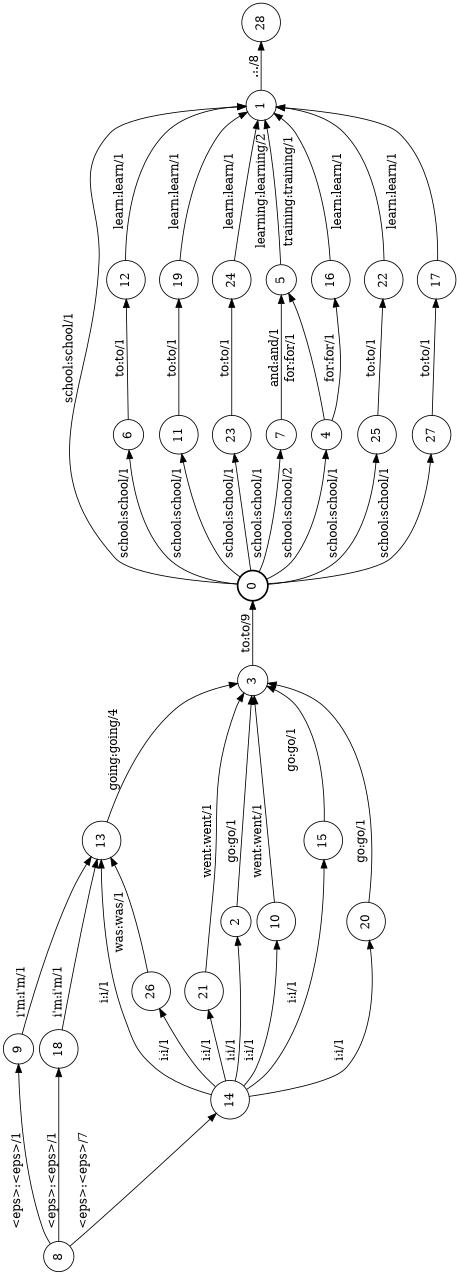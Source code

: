 digraph FST {
rankdir = LR;
size = "8.5,11";
label = "";
center = 1;
orientation = Landscape;
ranksep = "0.4";
nodesep = "0.25";
0 [label = "0", shape = circle, style = bold, fontsize = 14]
	0 -> 1 [label = "school:school/1", fontsize = 14];
	0 -> 6 [label = "school:school/1", fontsize = 14];
	0 -> 11 [label = "school:school/1", fontsize = 14];
	0 -> 23 [label = "school:school/1", fontsize = 14];
	0 -> 7 [label = "school:school/1", fontsize = 14];
	0 -> 4 [label = "school:school/2", fontsize = 14];
	0 -> 25 [label = "school:school/1", fontsize = 14];
	0 -> 27 [label = "school:school/1", fontsize = 14];
1 [label = "1", shape = circle, style = solid, fontsize = 14]
	1 -> 28 [label = ".:./8", fontsize = 14];
2 [label = "2", shape = circle, style = solid, fontsize = 14]
	2 -> 3 [label = "go:go/1", fontsize = 14];
3 [label = "3", shape = circle, style = solid, fontsize = 14]
	3 -> 0 [label = "to:to/9", fontsize = 14];
4 [label = "4", shape = circle, style = solid, fontsize = 14]
	4 -> 5 [label = "for:for/1", fontsize = 14];
	4 -> 16 [label = "for:for/1", fontsize = 14];
5 [label = "5", shape = circle, style = solid, fontsize = 14]
	5 -> 1 [label = "learning:learning/2", fontsize = 14];
6 [label = "6", shape = circle, style = solid, fontsize = 14]
	6 -> 12 [label = "to:to/1", fontsize = 14];
7 [label = "7", shape = circle, style = solid, fontsize = 14]
	7 -> 5 [label = "and:and/1", fontsize = 14];
8 [label = "8", shape = circle, style = solid, fontsize = 14]
	8 -> 9 [label = "<eps>:<eps>/1", fontsize = 14];
	8 -> 18 [label = "<eps>:<eps>/1", fontsize = 14];
	8 -> 14 [label = "<eps>:<eps>/7", fontsize = 14];
9 [label = "9", shape = circle, style = solid, fontsize = 14]
	9 -> 13 [label = "i'm:i'm/1", fontsize = 14];
10 [label = "10", shape = circle, style = solid, fontsize = 14]
	10 -> 3 [label = "went:went/1", fontsize = 14];
11 [label = "11", shape = circle, style = solid, fontsize = 14]
	11 -> 19 [label = "to:to/1", fontsize = 14];
12 [label = "12", shape = circle, style = solid, fontsize = 14]
	12 -> 1 [label = "learn:learn/1", fontsize = 14];
13 [label = "13", shape = circle, style = solid, fontsize = 14]
	13 -> 3 [label = "going:going/4", fontsize = 14];
14 [label = "14", shape = circle, style = solid, fontsize = 14]
	14 -> 15 [label = "i:i/1", fontsize = 14];
	14 -> 13 [label = "i:i/1", fontsize = 14];
	14 -> 20 [label = "i:i/1", fontsize = 14];
	14 -> 21 [label = "i:i/1", fontsize = 14];
	14 -> 2 [label = "i:i/1", fontsize = 14];
	14 -> 10 [label = "i:i/1", fontsize = 14];
	14 -> 26 [label = "i:i/1", fontsize = 14];
15 [label = "15", shape = circle, style = solid, fontsize = 14]
	15 -> 3 [label = "go:go/1", fontsize = 14];
16 [label = "16", shape = circle, style = solid, fontsize = 14]
	16 -> 1 [label = "training:training/1", fontsize = 14];
17 [label = "17", shape = circle, style = solid, fontsize = 14]
	17 -> 1 [label = "learn:learn/1", fontsize = 14];
18 [label = "18", shape = circle, style = solid, fontsize = 14]
	18 -> 13 [label = "i'm:i'm/1", fontsize = 14];
19 [label = "19", shape = circle, style = solid, fontsize = 14]
	19 -> 1 [label = "learn:learn/1", fontsize = 14];
20 [label = "20", shape = circle, style = solid, fontsize = 14]
	20 -> 3 [label = "go:go/1", fontsize = 14];
21 [label = "21", shape = circle, style = solid, fontsize = 14]
	21 -> 3 [label = "went:went/1", fontsize = 14];
22 [label = "22", shape = circle, style = solid, fontsize = 14]
	22 -> 1 [label = "learn:learn/1", fontsize = 14];
23 [label = "23", shape = circle, style = solid, fontsize = 14]
	23 -> 24 [label = "to:to/1", fontsize = 14];
24 [label = "24", shape = circle, style = solid, fontsize = 14]
	24 -> 1 [label = "learn:learn/1", fontsize = 14];
25 [label = "25", shape = circle, style = solid, fontsize = 14]
	25 -> 22 [label = "to:to/1", fontsize = 14];
26 [label = "26", shape = circle, style = solid, fontsize = 14]
	26 -> 13 [label = "was:was/1", fontsize = 14];
27 [label = "27", shape = circle, style = solid, fontsize = 14]
	27 -> 17 [label = "to:to/1", fontsize = 14];
28 [label = "28", shape = circle, style = solid, fontsize = 14]
}
